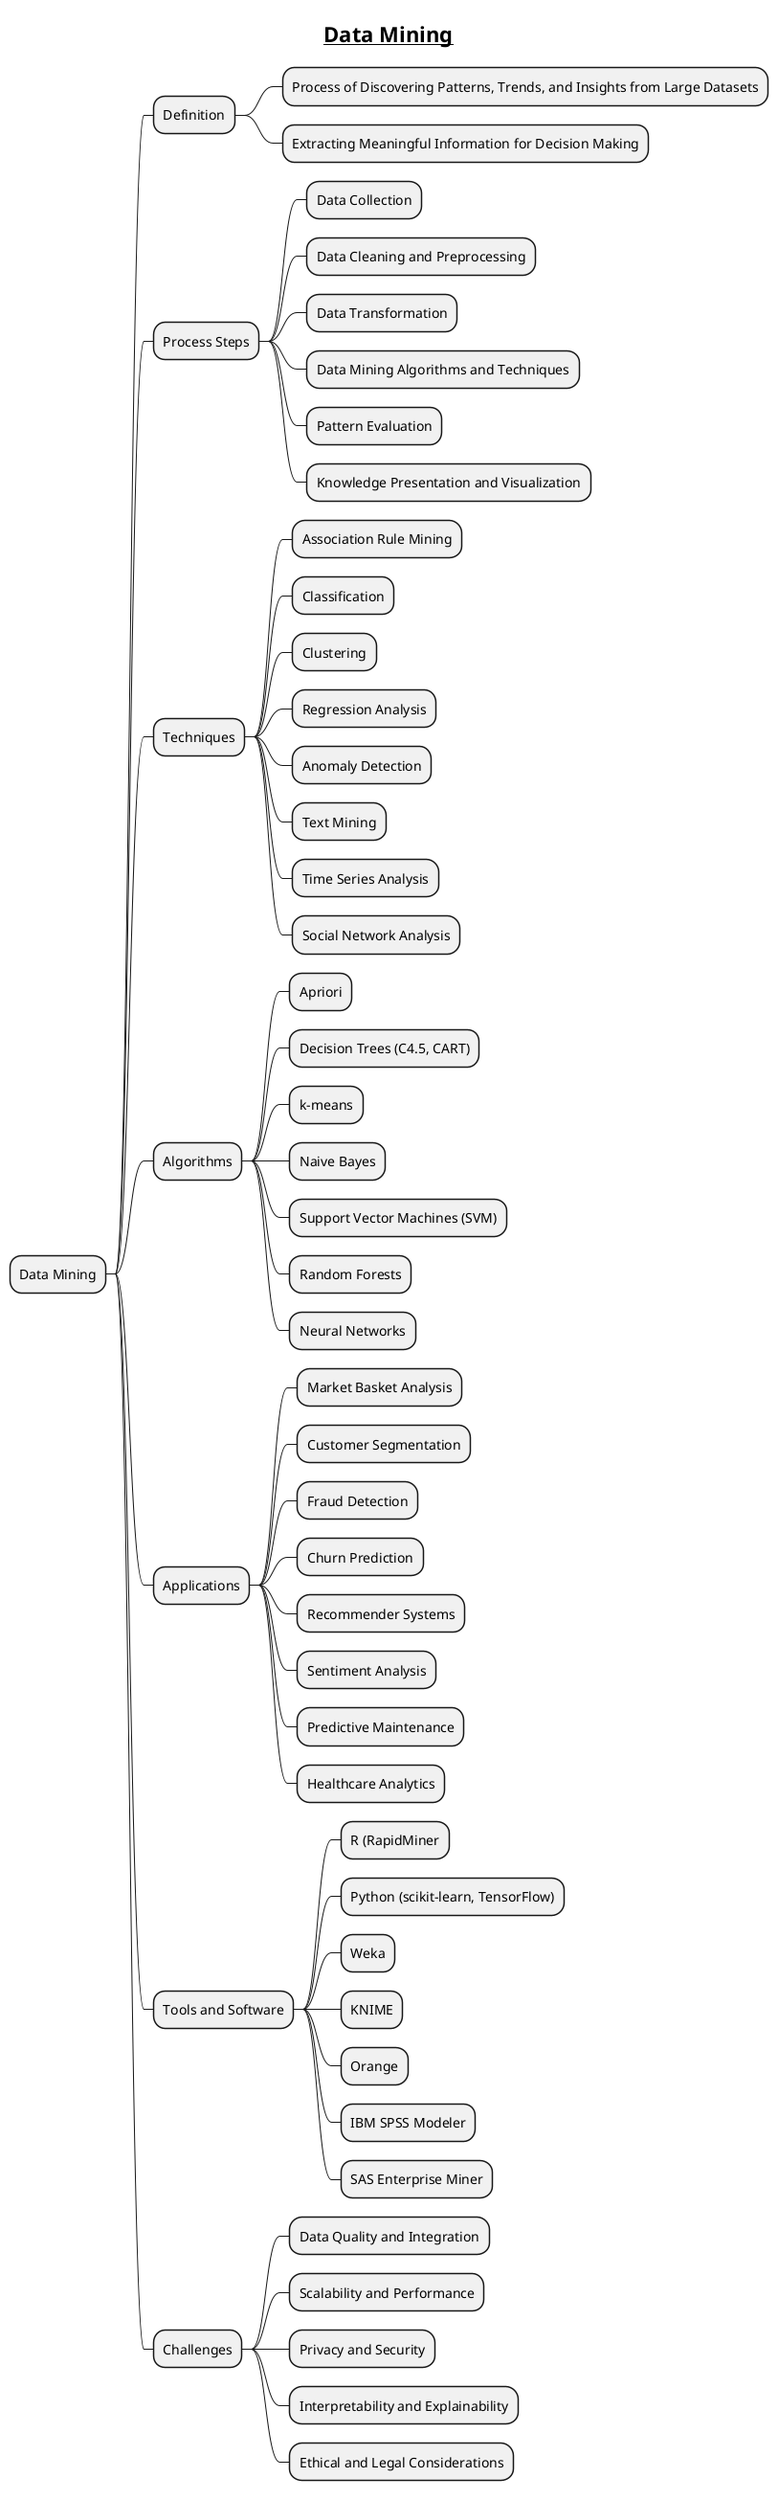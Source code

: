 @startmindmap
title =__Data Mining__

* Data Mining
** Definition
*** Process of Discovering Patterns, Trends, and Insights from Large Datasets
*** Extracting Meaningful Information for Decision Making
** Process Steps
*** Data Collection
*** Data Cleaning and Preprocessing
*** Data Transformation
*** Data Mining Algorithms and Techniques
*** Pattern Evaluation
*** Knowledge Presentation and Visualization
** Techniques
*** Association Rule Mining
*** Classification
*** Clustering
*** Regression Analysis
*** Anomaly Detection
*** Text Mining
*** Time Series Analysis
*** Social Network Analysis
** Algorithms
*** Apriori
*** Decision Trees (C4.5, CART)
*** k-means
*** Naive Bayes
*** Support Vector Machines (SVM)
*** Random Forests
*** Neural Networks
** Applications
*** Market Basket Analysis
*** Customer Segmentation
*** Fraud Detection
*** Churn Prediction
*** Recommender Systems
*** Sentiment Analysis
*** Predictive Maintenance
*** Healthcare Analytics
** Tools and Software
*** R (RapidMiner
*** Python (scikit-learn, TensorFlow)
*** Weka
*** KNIME
*** Orange
*** IBM SPSS Modeler
*** SAS Enterprise Miner
** Challenges
*** Data Quality and Integration
*** Scalability and Performance
*** Privacy and Security
*** Interpretability and Explainability
*** Ethical and Legal Considerations

@endmindmap
